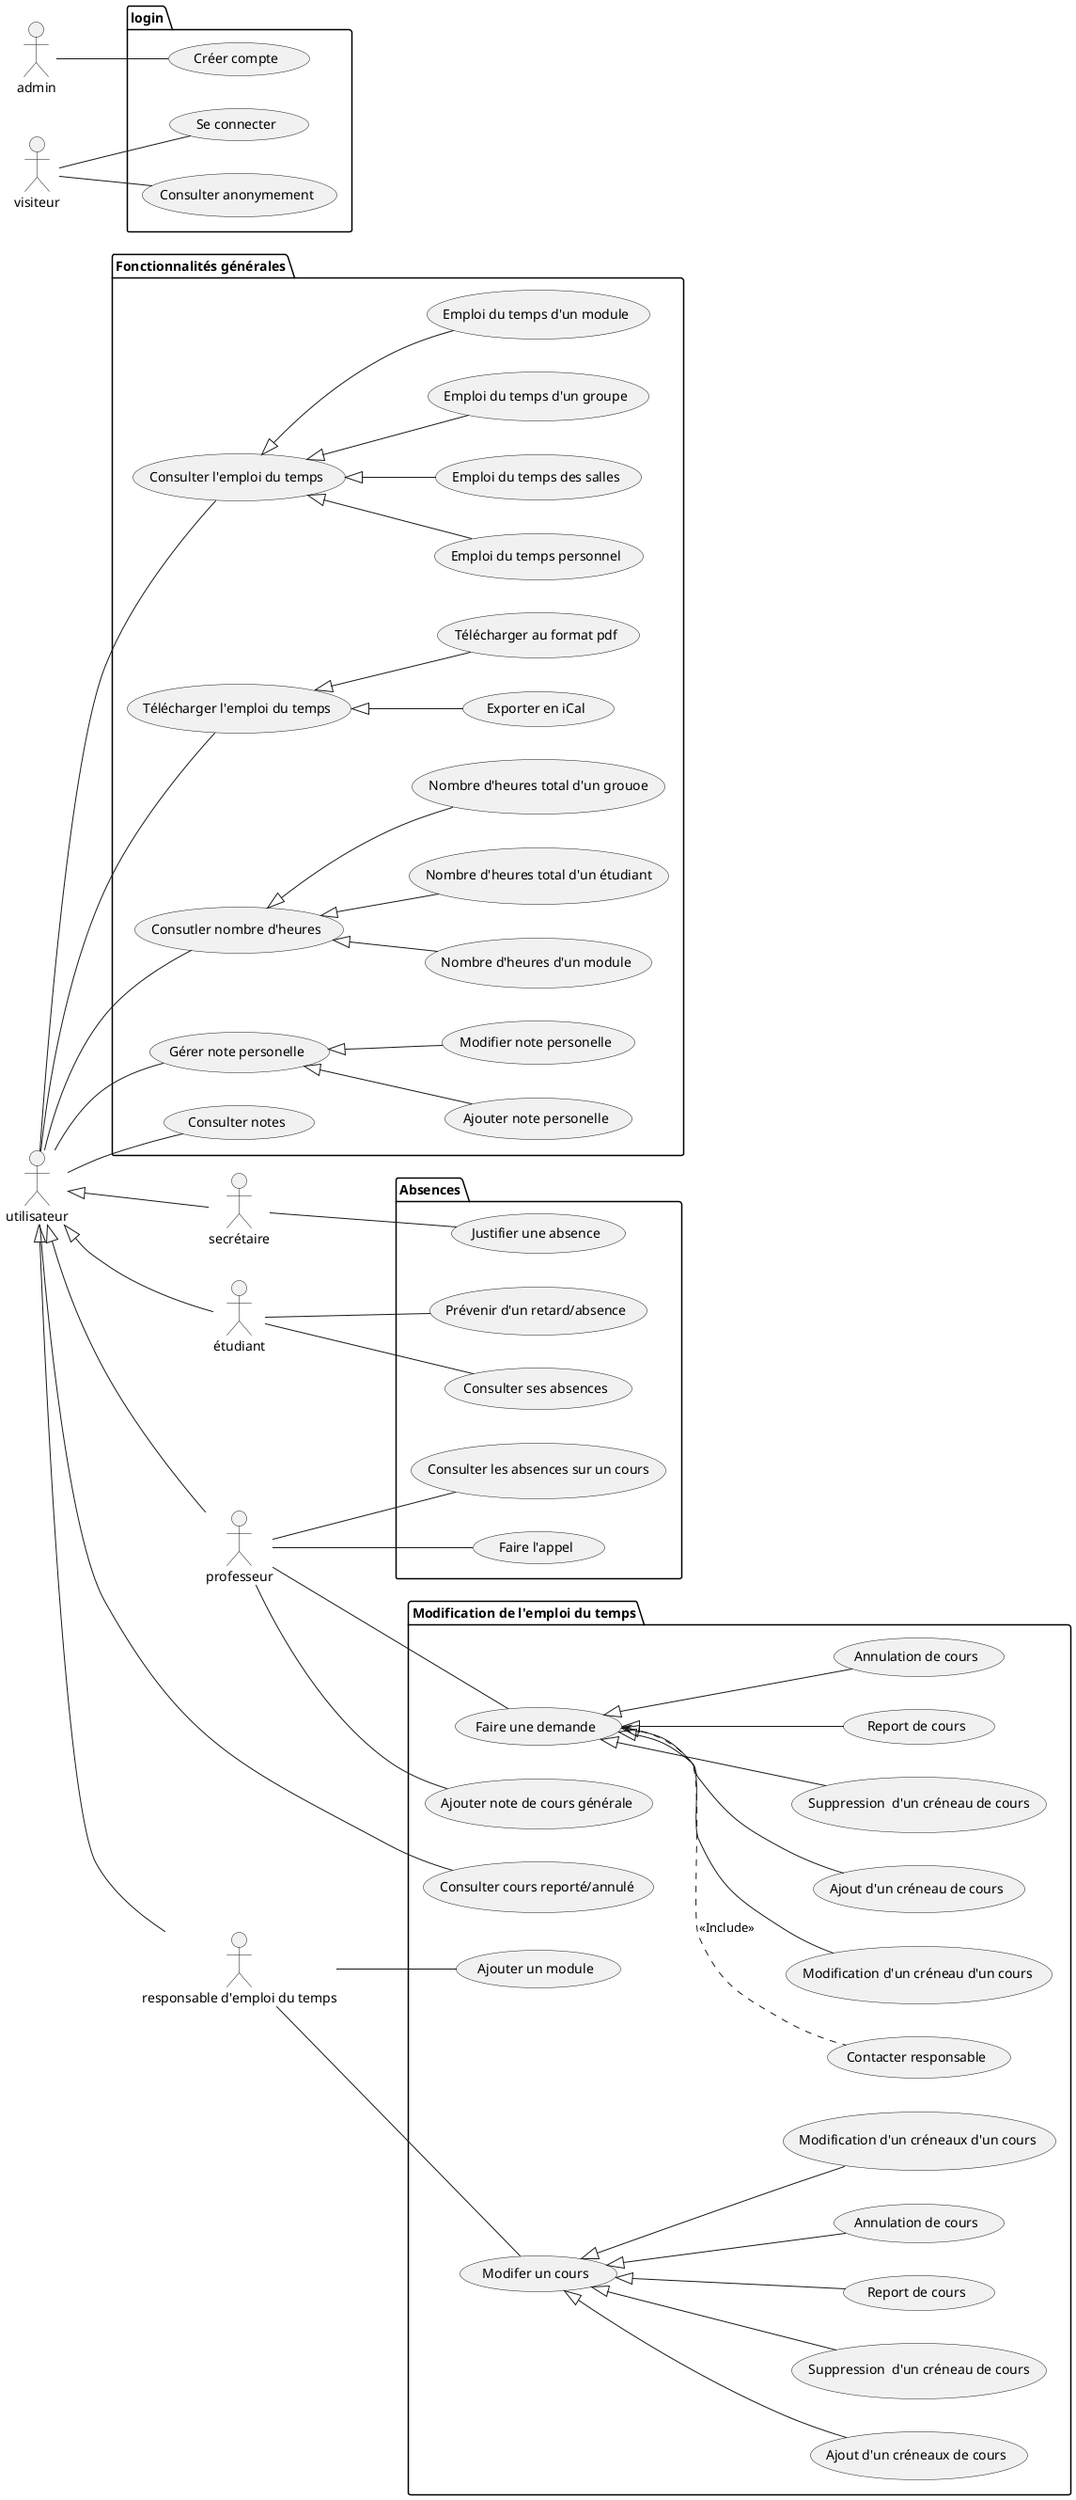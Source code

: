 @startuml Planning Nouvelle Génération
left to right direction
actor utilisateur
actor admin 
actor professeur
actor étudiant
actor visiteur
actor :responsable d'emploi du temps: as ret
actor secrétaire

utilisateur <|-- professeur
utilisateur <|-- étudiant
utilisateur <|-- secrétaire
utilisateur <|-- ret

package login {
   usecase "Créer compte" as cc
   usecase "Se connecter" as sc 
   usecase "Consulter anonymement" as ca

    admin -- cc
    visiteur -- sc
    visiteur -- ca
}


package "Fonctionnalités générales"{
   usecase "Consulter l'emploi du temps" as cet
   usecase "Emploi du temps personnel" as etp
   usecase "Emploi du temps des salles" as ets
   usecase "Emploi du temps d'un groupe" as etg
   usecase "Emploi du temps d'un module" as etm
   cet <|-- etp
   cet <|-- ets
   cet <|-- etg
   cet <|-- etm

   usecase "Télécharger l'emploi du temps" as tet
   usecase "Exporter en iCal" as export
   usecase "Télécharger au format pdf" as tfp
   tet <|-- export
   tet <|-- tfp

   usecase "Consutler nombre d'heures" as cnh
   usecase "Nombre d'heures d'un module" as nhp
   usecase "Nombre d'heures total d'un étudiant" as nhe
   usecase "Nombre d'heures total d'un grouoe" as nhg
   cnh <|-- nhp
   cnh <|-- nhe
   cnh <|-- nhg

   usecase "Gérer note personelle" as gnp
   usecase "Ajouter note personelle" as anp
   usecase "Modifier note personelle" as mnp
   usecase "Consulter notes" as cnc
   
    utilisateur -- cet
    utilisateur -- tet
    utilisateur -- cnh
    utilisateur -- gnp
    utilisateur -- cnc
    gnp <|-- anp
    gnp <|-- mnp

}


package "Modification de l'emploi du temps"{
    usecase "Faire une demande" as fd
    usecase "Modification d'un créneau d'un cours " as fdmcc
    usecase "Ajout d'un créneau de cours" as fdacc
    usecase "Suppression  d'un créneau de cours" as fdscc
    usecase "Report de cours" as fdrc
    usecase "Annulation de cours" as fdac
    usecase "Contacter responsable" as cr
    usecase "Ajouter note de cours générale" as ancg
    fd <|-- fdmcc
    fd <|-- fdacc
    fd <|-- fdscc
    fd <|-- fdrc
    fd <|-- fdac
    fd <.. cr : << Include >>

    usecase "Ajouter un module" as am
    ret -- am

    usecase "Modifer un cours" as mc
    usecase "Modification d'un créneaux d'un cours " as mcmcc
    usecase "Ajout d'un créneaux de cours" as mcacc
    usecase "Suppression  d'un créneau de cours" as mcscc
    usecase "Report de cours" as mcrc
    usecase "Annulation de cours" as mcac
    mc <|-- mcmcc
    mc <|-- mcacc
    mc <|-- mcscc
    mc <|-- mcrc
    mc <|-- mcac

    usecase "Consulter cours reporté/annulé" as ccra

    professeur -- fd
    ret -- mc
    utilisateur -- ccra
    professeur -- ancg
}

package "Absences"{
    usecase "Faire l'appel" as fa
    usecase "Consulter les absences sur un cours" as cac
    usecase "Consulter ses absences" as csa
    usecase "Prévenir d'un retard/absence" as pra
    usecase "Justifier une absence" as ja

    professeur -- fa
    professeur -- cac
    étudiant -- csa
    étudiant -- pra
    secrétaire -- ja 
    /' L'étudiant fait la demande mais c'est le secrétaire qui justifie l'absence'/
    
}


/'
Qui peut annuler une absence (en cas d'erreur du professeur)?
L'admin est un responsable d'emploi du temps?
'/





@enduml